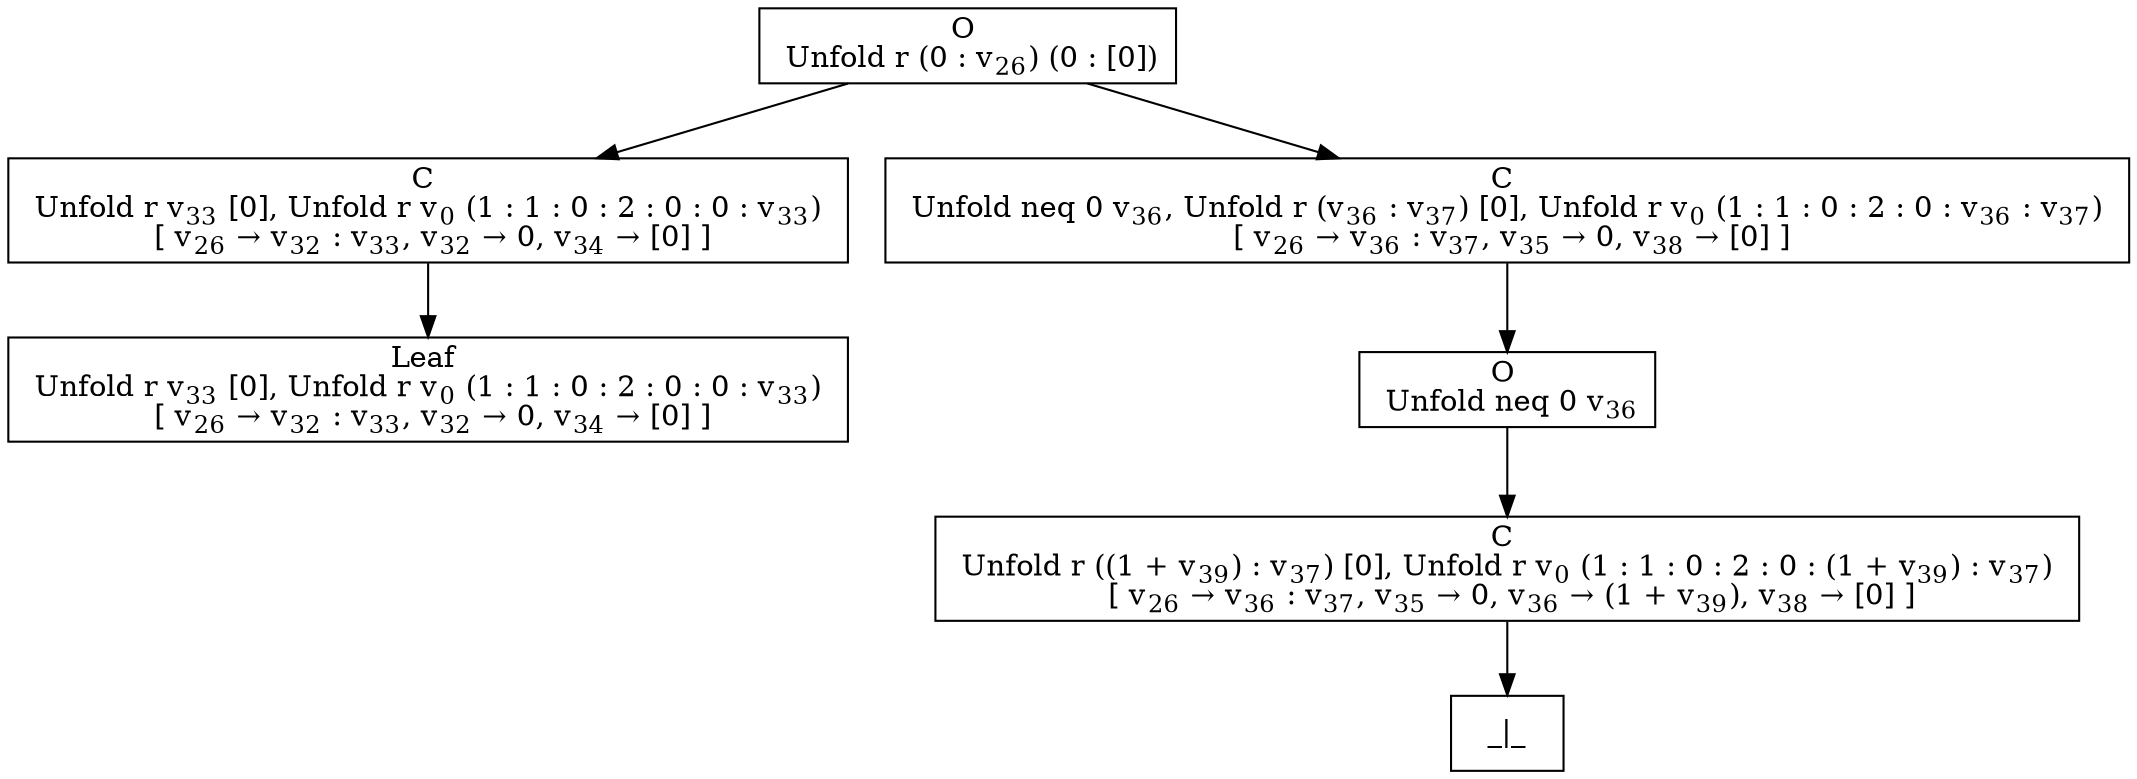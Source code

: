 digraph {
    graph [rankdir=TB
          ,bgcolor=transparent];
    node [shape=box
         ,fillcolor=white
         ,style=filled];
    0 [label=<O <BR/> Unfold r (0 : v<SUB>26</SUB>) (0 : [0])>];
    1 [label=<C <BR/> Unfold r v<SUB>33</SUB> [0], Unfold r v<SUB>0</SUB> (1 : 1 : 0 : 2 : 0 : 0 : v<SUB>33</SUB>) <BR/>  [ v<SUB>26</SUB> &rarr; v<SUB>32</SUB> : v<SUB>33</SUB>, v<SUB>32</SUB> &rarr; 0, v<SUB>34</SUB> &rarr; [0] ] >];
    2 [label=<C <BR/> Unfold neq 0 v<SUB>36</SUB>, Unfold r (v<SUB>36</SUB> : v<SUB>37</SUB>) [0], Unfold r v<SUB>0</SUB> (1 : 1 : 0 : 2 : 0 : v<SUB>36</SUB> : v<SUB>37</SUB>) <BR/>  [ v<SUB>26</SUB> &rarr; v<SUB>36</SUB> : v<SUB>37</SUB>, v<SUB>35</SUB> &rarr; 0, v<SUB>38</SUB> &rarr; [0] ] >];
    3 [label=<Leaf <BR/> Unfold r v<SUB>33</SUB> [0], Unfold r v<SUB>0</SUB> (1 : 1 : 0 : 2 : 0 : 0 : v<SUB>33</SUB>) <BR/>  [ v<SUB>26</SUB> &rarr; v<SUB>32</SUB> : v<SUB>33</SUB>, v<SUB>32</SUB> &rarr; 0, v<SUB>34</SUB> &rarr; [0] ] >];
    4 [label=<O <BR/> Unfold neq 0 v<SUB>36</SUB>>];
    5 [label=<C <BR/> Unfold r ((1 + v<SUB>39</SUB>) : v<SUB>37</SUB>) [0], Unfold r v<SUB>0</SUB> (1 : 1 : 0 : 2 : 0 : (1 + v<SUB>39</SUB>) : v<SUB>37</SUB>) <BR/>  [ v<SUB>26</SUB> &rarr; v<SUB>36</SUB> : v<SUB>37</SUB>, v<SUB>35</SUB> &rarr; 0, v<SUB>36</SUB> &rarr; (1 + v<SUB>39</SUB>), v<SUB>38</SUB> &rarr; [0] ] >];
    6 [label=<_|_>];
    0 -> 1 [label=""];
    0 -> 2 [label=""];
    1 -> 3 [label=""];
    2 -> 4 [label=""];
    4 -> 5 [label=""];
    5 -> 6 [label=""];
}